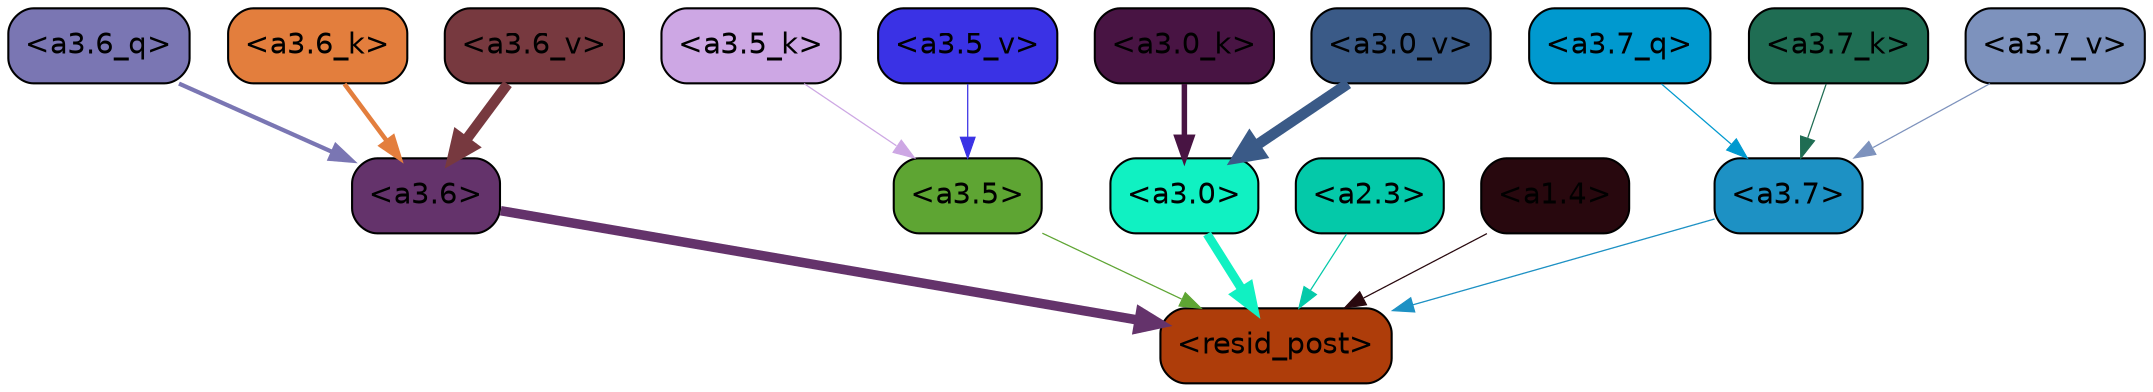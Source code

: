 strict digraph "" {
	graph [bgcolor=transparent,
		layout=dot,
		overlap=false,
		splines=true
	];
	"<a3.7>"	[color=black,
		fillcolor="#1d91c4",
		fontname=Helvetica,
		shape=box,
		style="filled, rounded"];
	"<resid_post>"	[color=black,
		fillcolor="#ae3d0a",
		fontname=Helvetica,
		shape=box,
		style="filled, rounded"];
	"<a3.7>" -> "<resid_post>"	[color="#1d91c4",
		penwidth=0.6239100098609924];
	"<a3.6>"	[color=black,
		fillcolor="#64336b",
		fontname=Helvetica,
		shape=box,
		style="filled, rounded"];
	"<a3.6>" -> "<resid_post>"	[color="#64336b",
		penwidth=4.569062113761902];
	"<a3.5>"	[color=black,
		fillcolor="#5ea533",
		fontname=Helvetica,
		shape=box,
		style="filled, rounded"];
	"<a3.5>" -> "<resid_post>"	[color="#5ea533",
		penwidth=0.6];
	"<a3.0>"	[color=black,
		fillcolor="#10f1c2",
		fontname=Helvetica,
		shape=box,
		style="filled, rounded"];
	"<a3.0>" -> "<resid_post>"	[color="#10f1c2",
		penwidth=4.283544182777405];
	"<a2.3>"	[color=black,
		fillcolor="#04c9a9",
		fontname=Helvetica,
		shape=box,
		style="filled, rounded"];
	"<a2.3>" -> "<resid_post>"	[color="#04c9a9",
		penwidth=0.6];
	"<a1.4>"	[color=black,
		fillcolor="#28080e",
		fontname=Helvetica,
		shape=box,
		style="filled, rounded"];
	"<a1.4>" -> "<resid_post>"	[color="#28080e",
		penwidth=0.6];
	"<a3.7_q>"	[color=black,
		fillcolor="#0099cf",
		fontname=Helvetica,
		shape=box,
		style="filled, rounded"];
	"<a3.7_q>" -> "<a3.7>"	[color="#0099cf",
		penwidth=0.6];
	"<a3.6_q>"	[color=black,
		fillcolor="#7a76b3",
		fontname=Helvetica,
		shape=box,
		style="filled, rounded"];
	"<a3.6_q>" -> "<a3.6>"	[color="#7a76b3",
		penwidth=2.03758105635643];
	"<a3.7_k>"	[color=black,
		fillcolor="#1f6d53",
		fontname=Helvetica,
		shape=box,
		style="filled, rounded"];
	"<a3.7_k>" -> "<a3.7>"	[color="#1f6d53",
		penwidth=0.6];
	"<a3.6_k>"	[color=black,
		fillcolor="#e37e3d",
		fontname=Helvetica,
		shape=box,
		style="filled, rounded"];
	"<a3.6_k>" -> "<a3.6>"	[color="#e37e3d",
		penwidth=2.174198240041733];
	"<a3.5_k>"	[color=black,
		fillcolor="#cda7e4",
		fontname=Helvetica,
		shape=box,
		style="filled, rounded"];
	"<a3.5_k>" -> "<a3.5>"	[color="#cda7e4",
		penwidth=0.6];
	"<a3.0_k>"	[color=black,
		fillcolor="#481443",
		fontname=Helvetica,
		shape=box,
		style="filled, rounded"];
	"<a3.0_k>" -> "<a3.0>"	[color="#481443",
		penwidth=2.6274144649505615];
	"<a3.7_v>"	[color=black,
		fillcolor="#7d92bd",
		fontname=Helvetica,
		shape=box,
		style="filled, rounded"];
	"<a3.7_v>" -> "<a3.7>"	[color="#7d92bd",
		penwidth=0.6];
	"<a3.6_v>"	[color=black,
		fillcolor="#77393f",
		fontname=Helvetica,
		shape=box,
		style="filled, rounded"];
	"<a3.6_v>" -> "<a3.6>"	[color="#77393f",
		penwidth=5.002329230308533];
	"<a3.5_v>"	[color=black,
		fillcolor="#3a32e5",
		fontname=Helvetica,
		shape=box,
		style="filled, rounded"];
	"<a3.5_v>" -> "<a3.5>"	[color="#3a32e5",
		penwidth=0.6];
	"<a3.0_v>"	[color=black,
		fillcolor="#3a5a87",
		fontname=Helvetica,
		shape=box,
		style="filled, rounded"];
	"<a3.0_v>" -> "<a3.0>"	[color="#3a5a87",
		penwidth=5.188832879066467];
}
